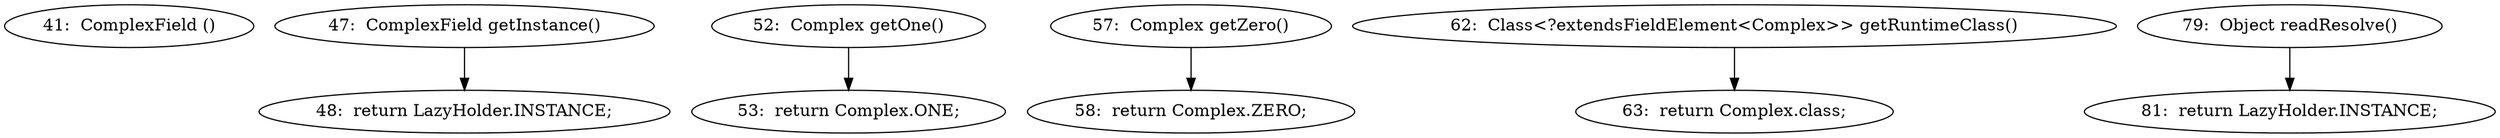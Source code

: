 digraph ComplexField_CFG {
  // graph-vertices
  v1  [label="41:  ComplexField ()"];
  v2  [label="47:  ComplexField getInstance()"];
  v3  [label="48:  return LazyHolder.INSTANCE;"];
  v4  [label="52:  Complex getOne()"];
  v5  [label="53:  return Complex.ONE;"];
  v6  [label="57:  Complex getZero()"];
  v7  [label="58:  return Complex.ZERO;"];
  v8  [label="62:  Class<?extendsFieldElement<Complex>> getRuntimeClass()"];
  v9  [label="63:  return Complex.class;"];
  v10  [label="79:  Object readResolve()"];
  v11  [label="81:  return LazyHolder.INSTANCE;"];
  // graph-edges
  v2 -> v3;
  v4 -> v5;
  v6 -> v7;
  v8 -> v9;
  v10 -> v11;
  // end-of-graph
}

